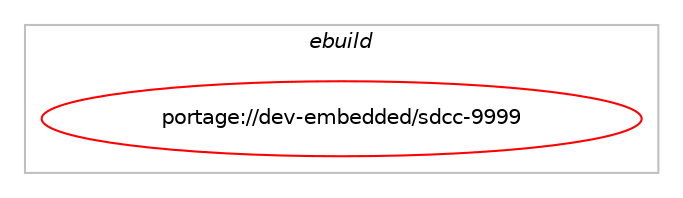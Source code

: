 digraph prolog {

# *************
# Graph options
# *************

newrank=true;
concentrate=true;
compound=true;
graph [rankdir=LR,fontname=Helvetica,fontsize=10,ranksep=1.5];#, ranksep=2.5, nodesep=0.2];
edge  [arrowhead=vee];
node  [fontname=Helvetica,fontsize=10];

# **********
# The ebuild
# **********

subgraph cluster_leftcol {
color=gray;
label=<<i>ebuild</i>>;
id [label="portage://dev-embedded/sdcc-9999", color=red, width=4, href="../dev-embedded/sdcc-9999.svg"];
}

# ****************
# The dependencies
# ****************

subgraph cluster_midcol {
color=gray;
label=<<i>dependencies</i>>;
subgraph cluster_compile {
fillcolor="#eeeeee";
style=filled;
label=<<i>compile</i>>;
# *** BEGIN UNKNOWN DEPENDENCY TYPE (TODO) ***
# id -> equal(use_conditional_group(positive,boehm-gc,portage://dev-embedded/sdcc-9999,[package_dependency(portage://dev-embedded/sdcc-9999,install,no,dev-libs,boehm-gc,none,[,,],any_same_slot,[])]))
# *** END UNKNOWN DEPENDENCY TYPE (TODO) ***

# *** BEGIN UNKNOWN DEPENDENCY TYPE (TODO) ***
# id -> equal(use_conditional_group(positive,pic14,portage://dev-embedded/sdcc-9999,[package_dependency(portage://dev-embedded/sdcc-9999,install,no,dev-embedded,gputils,greaterequal,[0.13.7,,,0.13.7],[],[])]))
# *** END UNKNOWN DEPENDENCY TYPE (TODO) ***

# *** BEGIN UNKNOWN DEPENDENCY TYPE (TODO) ***
# id -> equal(use_conditional_group(positive,pic16,portage://dev-embedded/sdcc-9999,[package_dependency(portage://dev-embedded/sdcc-9999,install,no,dev-embedded,gputils,greaterequal,[0.13.7,,,0.13.7],[],[])]))
# *** END UNKNOWN DEPENDENCY TYPE (TODO) ***

# *** BEGIN UNKNOWN DEPENDENCY TYPE (TODO) ***
# id -> equal(use_conditional_group(positive,sdcdb,portage://dev-embedded/sdcc-9999,[package_dependency(portage://dev-embedded/sdcc-9999,install,no,sys-libs,readline,none,[,,],[slot(0),equal],[])]))
# *** END UNKNOWN DEPENDENCY TYPE (TODO) ***

# *** BEGIN UNKNOWN DEPENDENCY TYPE (TODO) ***
# id -> equal(use_conditional_group(positive,ucsim,portage://dev-embedded/sdcc-9999,[package_dependency(portage://dev-embedded/sdcc-9999,install,no,sys-libs,ncurses,none,[,,],any_same_slot,[])]))
# *** END UNKNOWN DEPENDENCY TYPE (TODO) ***

# *** BEGIN UNKNOWN DEPENDENCY TYPE (TODO) ***
# id -> equal(package_dependency(portage://dev-embedded/sdcc-9999,install,no,dev-libs,boost,none,[,,],any_same_slot,[]))
# *** END UNKNOWN DEPENDENCY TYPE (TODO) ***

# *** BEGIN UNKNOWN DEPENDENCY TYPE (TODO) ***
# id -> equal(package_dependency(portage://dev-embedded/sdcc-9999,install,no,dev-util,gperf,none,[,,],[],[]))
# *** END UNKNOWN DEPENDENCY TYPE (TODO) ***

# *** BEGIN UNKNOWN DEPENDENCY TYPE (TODO) ***
# id -> equal(package_dependency(portage://dev-embedded/sdcc-9999,install,no,sys-libs,zlib,none,[,,],any_same_slot,[]))
# *** END UNKNOWN DEPENDENCY TYPE (TODO) ***

}
subgraph cluster_compileandrun {
fillcolor="#eeeeee";
style=filled;
label=<<i>compile and run</i>>;
}
subgraph cluster_run {
fillcolor="#eeeeee";
style=filled;
label=<<i>run</i>>;
# *** BEGIN UNKNOWN DEPENDENCY TYPE (TODO) ***
# id -> equal(use_conditional_group(positive,boehm-gc,portage://dev-embedded/sdcc-9999,[package_dependency(portage://dev-embedded/sdcc-9999,run,no,dev-libs,boehm-gc,none,[,,],any_same_slot,[])]))
# *** END UNKNOWN DEPENDENCY TYPE (TODO) ***

# *** BEGIN UNKNOWN DEPENDENCY TYPE (TODO) ***
# id -> equal(use_conditional_group(positive,pic14,portage://dev-embedded/sdcc-9999,[package_dependency(portage://dev-embedded/sdcc-9999,run,no,dev-embedded,gputils,greaterequal,[0.13.7,,,0.13.7],[],[])]))
# *** END UNKNOWN DEPENDENCY TYPE (TODO) ***

# *** BEGIN UNKNOWN DEPENDENCY TYPE (TODO) ***
# id -> equal(use_conditional_group(positive,pic16,portage://dev-embedded/sdcc-9999,[package_dependency(portage://dev-embedded/sdcc-9999,run,no,dev-embedded,gputils,greaterequal,[0.13.7,,,0.13.7],[],[])]))
# *** END UNKNOWN DEPENDENCY TYPE (TODO) ***

# *** BEGIN UNKNOWN DEPENDENCY TYPE (TODO) ***
# id -> equal(use_conditional_group(positive,sdcdb,portage://dev-embedded/sdcc-9999,[package_dependency(portage://dev-embedded/sdcc-9999,run,no,sys-libs,readline,none,[,,],[slot(0),equal],[])]))
# *** END UNKNOWN DEPENDENCY TYPE (TODO) ***

# *** BEGIN UNKNOWN DEPENDENCY TYPE (TODO) ***
# id -> equal(use_conditional_group(positive,ucsim,portage://dev-embedded/sdcc-9999,[package_dependency(portage://dev-embedded/sdcc-9999,run,no,sys-libs,ncurses,none,[,,],any_same_slot,[])]))
# *** END UNKNOWN DEPENDENCY TYPE (TODO) ***

# *** BEGIN UNKNOWN DEPENDENCY TYPE (TODO) ***
# id -> equal(package_dependency(portage://dev-embedded/sdcc-9999,run,no,dev-libs,boost,none,[,,],any_same_slot,[]))
# *** END UNKNOWN DEPENDENCY TYPE (TODO) ***

# *** BEGIN UNKNOWN DEPENDENCY TYPE (TODO) ***
# id -> equal(package_dependency(portage://dev-embedded/sdcc-9999,run,no,sys-libs,zlib,none,[,,],any_same_slot,[]))
# *** END UNKNOWN DEPENDENCY TYPE (TODO) ***

}
}

# **************
# The candidates
# **************

subgraph cluster_choices {
rank=same;
color=gray;
label=<<i>candidates</i>>;

}

}
